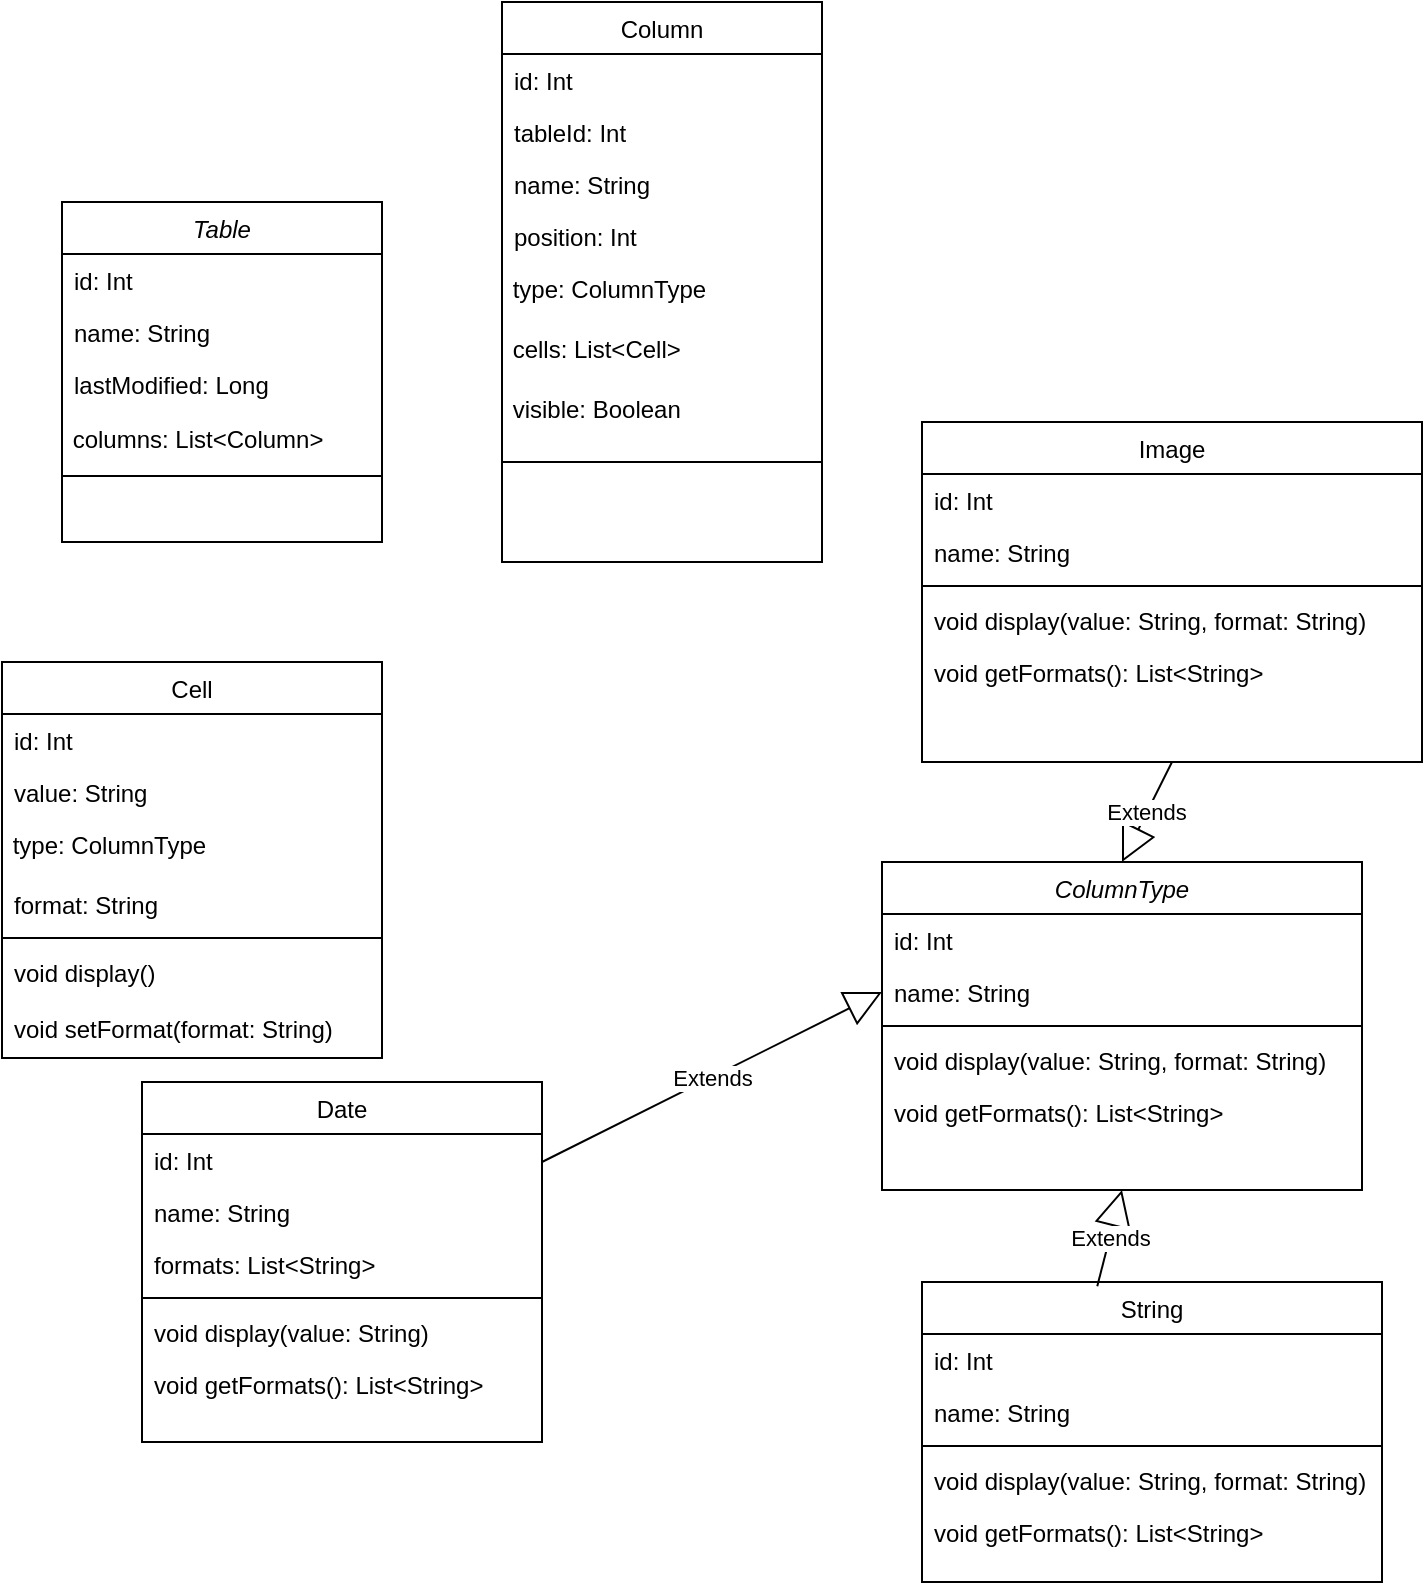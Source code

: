 <mxfile version="24.8.3">
  <diagram id="C5RBs43oDa-KdzZeNtuy" name="Page-1">
    <mxGraphModel dx="1434" dy="772" grid="1" gridSize="10" guides="1" tooltips="1" connect="1" arrows="1" fold="1" page="1" pageScale="1" pageWidth="827" pageHeight="1169" math="0" shadow="0">
      <root>
        <mxCell id="WIyWlLk6GJQsqaUBKTNV-0" />
        <mxCell id="WIyWlLk6GJQsqaUBKTNV-1" parent="WIyWlLk6GJQsqaUBKTNV-0" />
        <mxCell id="zkfFHV4jXpPFQw0GAbJ--0" value="Table" style="swimlane;fontStyle=2;align=center;verticalAlign=top;childLayout=stackLayout;horizontal=1;startSize=26;horizontalStack=0;resizeParent=1;resizeLast=0;collapsible=1;marginBottom=0;rounded=0;shadow=0;strokeWidth=1;" parent="WIyWlLk6GJQsqaUBKTNV-1" vertex="1">
          <mxGeometry x="70" y="110" width="160" height="170" as="geometry">
            <mxRectangle x="230" y="140" width="160" height="26" as="alternateBounds" />
          </mxGeometry>
        </mxCell>
        <mxCell id="zkfFHV4jXpPFQw0GAbJ--3" value="id: Int" style="text;align=left;verticalAlign=top;spacingLeft=4;spacingRight=4;overflow=hidden;rotatable=0;points=[[0,0.5],[1,0.5]];portConstraint=eastwest;rounded=0;shadow=0;html=0;" parent="zkfFHV4jXpPFQw0GAbJ--0" vertex="1">
          <mxGeometry y="26" width="160" height="26" as="geometry" />
        </mxCell>
        <mxCell id="zkfFHV4jXpPFQw0GAbJ--1" value="name: String" style="text;align=left;verticalAlign=top;spacingLeft=4;spacingRight=4;overflow=hidden;rotatable=0;points=[[0,0.5],[1,0.5]];portConstraint=eastwest;" parent="zkfFHV4jXpPFQw0GAbJ--0" vertex="1">
          <mxGeometry y="52" width="160" height="26" as="geometry" />
        </mxCell>
        <mxCell id="zkfFHV4jXpPFQw0GAbJ--2" value="lastModified: Long" style="text;align=left;verticalAlign=top;spacingLeft=4;spacingRight=4;overflow=hidden;rotatable=0;points=[[0,0.5],[1,0.5]];portConstraint=eastwest;rounded=0;shadow=0;html=0;" parent="zkfFHV4jXpPFQw0GAbJ--0" vertex="1">
          <mxGeometry y="78" width="160" height="26" as="geometry" />
        </mxCell>
        <mxCell id="m5RZ7wVdBZy62QuCNw8H-4" value="&amp;nbsp;columns: List&amp;lt;Column&amp;gt;" style="text;strokeColor=none;align=left;fillColor=none;html=1;verticalAlign=middle;whiteSpace=wrap;rounded=0;" vertex="1" parent="zkfFHV4jXpPFQw0GAbJ--0">
          <mxGeometry y="104" width="160" height="30" as="geometry" />
        </mxCell>
        <mxCell id="zkfFHV4jXpPFQw0GAbJ--4" value="" style="line;html=1;strokeWidth=1;align=left;verticalAlign=middle;spacingTop=-1;spacingLeft=3;spacingRight=3;rotatable=0;labelPosition=right;points=[];portConstraint=eastwest;" parent="zkfFHV4jXpPFQw0GAbJ--0" vertex="1">
          <mxGeometry y="134" width="160" height="6" as="geometry" />
        </mxCell>
        <mxCell id="zkfFHV4jXpPFQw0GAbJ--6" value="Cell" style="swimlane;fontStyle=0;align=center;verticalAlign=top;childLayout=stackLayout;horizontal=1;startSize=26;horizontalStack=0;resizeParent=1;resizeLast=0;collapsible=1;marginBottom=0;rounded=0;shadow=0;strokeWidth=1;" parent="WIyWlLk6GJQsqaUBKTNV-1" vertex="1">
          <mxGeometry x="40" y="340" width="190" height="198" as="geometry">
            <mxRectangle x="130" y="380" width="160" height="26" as="alternateBounds" />
          </mxGeometry>
        </mxCell>
        <mxCell id="zkfFHV4jXpPFQw0GAbJ--7" value="id: Int" style="text;align=left;verticalAlign=top;spacingLeft=4;spacingRight=4;overflow=hidden;rotatable=0;points=[[0,0.5],[1,0.5]];portConstraint=eastwest;" parent="zkfFHV4jXpPFQw0GAbJ--6" vertex="1">
          <mxGeometry y="26" width="190" height="26" as="geometry" />
        </mxCell>
        <mxCell id="zkfFHV4jXpPFQw0GAbJ--8" value="value: String" style="text;align=left;verticalAlign=top;spacingLeft=4;spacingRight=4;overflow=hidden;rotatable=0;points=[[0,0.5],[1,0.5]];portConstraint=eastwest;rounded=0;shadow=0;html=0;" parent="zkfFHV4jXpPFQw0GAbJ--6" vertex="1">
          <mxGeometry y="52" width="190" height="26" as="geometry" />
        </mxCell>
        <mxCell id="m5RZ7wVdBZy62QuCNw8H-49" value="&amp;nbsp;type: ColumnType" style="text;strokeColor=none;align=left;fillColor=none;html=1;verticalAlign=top;whiteSpace=wrap;rounded=0;spacingRight=4;" vertex="1" parent="zkfFHV4jXpPFQw0GAbJ--6">
          <mxGeometry y="78" width="190" height="30" as="geometry" />
        </mxCell>
        <mxCell id="m5RZ7wVdBZy62QuCNw8H-14" value="format: String" style="text;align=left;verticalAlign=top;spacingLeft=4;spacingRight=4;overflow=hidden;rotatable=0;points=[[0,0.5],[1,0.5]];portConstraint=eastwest;rounded=0;shadow=0;html=0;" vertex="1" parent="zkfFHV4jXpPFQw0GAbJ--6">
          <mxGeometry y="108" width="190" height="26" as="geometry" />
        </mxCell>
        <mxCell id="zkfFHV4jXpPFQw0GAbJ--9" value="" style="line;html=1;strokeWidth=1;align=left;verticalAlign=middle;spacingTop=-1;spacingLeft=3;spacingRight=3;rotatable=0;labelPosition=right;points=[];portConstraint=eastwest;" parent="zkfFHV4jXpPFQw0GAbJ--6" vertex="1">
          <mxGeometry y="134" width="190" height="8" as="geometry" />
        </mxCell>
        <mxCell id="m5RZ7wVdBZy62QuCNw8H-7" value="void display()" style="text;align=left;verticalAlign=top;spacingLeft=4;spacingRight=4;overflow=hidden;rotatable=0;points=[[0,0.5],[1,0.5]];portConstraint=eastwest;rounded=0;shadow=0;html=0;" vertex="1" parent="zkfFHV4jXpPFQw0GAbJ--6">
          <mxGeometry y="142" width="190" height="28" as="geometry" />
        </mxCell>
        <mxCell id="m5RZ7wVdBZy62QuCNw8H-15" value="void setFormat(format: String)" style="text;align=left;verticalAlign=top;spacingLeft=4;spacingRight=4;overflow=hidden;rotatable=0;points=[[0,0.5],[1,0.5]];portConstraint=eastwest;rounded=0;shadow=0;html=0;" vertex="1" parent="zkfFHV4jXpPFQw0GAbJ--6">
          <mxGeometry y="170" width="190" height="28" as="geometry" />
        </mxCell>
        <mxCell id="zkfFHV4jXpPFQw0GAbJ--17" value="Column" style="swimlane;fontStyle=0;align=center;verticalAlign=top;childLayout=stackLayout;horizontal=1;startSize=26;horizontalStack=0;resizeParent=1;resizeLast=0;collapsible=1;marginBottom=0;rounded=0;shadow=0;strokeWidth=1;" parent="WIyWlLk6GJQsqaUBKTNV-1" vertex="1">
          <mxGeometry x="290" y="10" width="160" height="280" as="geometry">
            <mxRectangle x="550" y="140" width="160" height="26" as="alternateBounds" />
          </mxGeometry>
        </mxCell>
        <mxCell id="zkfFHV4jXpPFQw0GAbJ--18" value="id: Int" style="text;align=left;verticalAlign=top;spacingLeft=4;spacingRight=4;overflow=hidden;rotatable=0;points=[[0,0.5],[1,0.5]];portConstraint=eastwest;" parent="zkfFHV4jXpPFQw0GAbJ--17" vertex="1">
          <mxGeometry y="26" width="160" height="26" as="geometry" />
        </mxCell>
        <mxCell id="zkfFHV4jXpPFQw0GAbJ--19" value="tableId: Int" style="text;align=left;verticalAlign=top;spacingLeft=4;spacingRight=4;overflow=hidden;rotatable=0;points=[[0,0.5],[1,0.5]];portConstraint=eastwest;rounded=0;shadow=0;html=0;" parent="zkfFHV4jXpPFQw0GAbJ--17" vertex="1">
          <mxGeometry y="52" width="160" height="26" as="geometry" />
        </mxCell>
        <mxCell id="zkfFHV4jXpPFQw0GAbJ--20" value="name: String" style="text;align=left;verticalAlign=top;spacingLeft=4;spacingRight=4;overflow=hidden;rotatable=0;points=[[0,0.5],[1,0.5]];portConstraint=eastwest;rounded=0;shadow=0;html=0;" parent="zkfFHV4jXpPFQw0GAbJ--17" vertex="1">
          <mxGeometry y="78" width="160" height="26" as="geometry" />
        </mxCell>
        <mxCell id="zkfFHV4jXpPFQw0GAbJ--21" value="position: Int" style="text;align=left;verticalAlign=top;spacingLeft=4;spacingRight=4;overflow=hidden;rotatable=0;points=[[0,0.5],[1,0.5]];portConstraint=eastwest;rounded=0;shadow=0;html=0;" parent="zkfFHV4jXpPFQw0GAbJ--17" vertex="1">
          <mxGeometry y="104" width="160" height="26" as="geometry" />
        </mxCell>
        <mxCell id="m5RZ7wVdBZy62QuCNw8H-2" value="&amp;nbsp;type: ColumnType" style="text;strokeColor=none;align=left;fillColor=none;html=1;verticalAlign=top;whiteSpace=wrap;rounded=0;spacingRight=4;" vertex="1" parent="zkfFHV4jXpPFQw0GAbJ--17">
          <mxGeometry y="130" width="160" height="30" as="geometry" />
        </mxCell>
        <mxCell id="m5RZ7wVdBZy62QuCNw8H-6" value="&amp;nbsp;cells: List&amp;lt;Cell&amp;gt;" style="text;strokeColor=none;align=left;fillColor=none;html=1;verticalAlign=top;whiteSpace=wrap;rounded=0;spacingRight=4;" vertex="1" parent="zkfFHV4jXpPFQw0GAbJ--17">
          <mxGeometry y="160" width="160" height="30" as="geometry" />
        </mxCell>
        <mxCell id="m5RZ7wVdBZy62QuCNw8H-44" value="&amp;nbsp;visible: Boolean" style="text;strokeColor=none;align=left;fillColor=none;html=1;verticalAlign=top;whiteSpace=wrap;rounded=0;spacingRight=4;" vertex="1" parent="zkfFHV4jXpPFQw0GAbJ--17">
          <mxGeometry y="190" width="160" height="30" as="geometry" />
        </mxCell>
        <mxCell id="zkfFHV4jXpPFQw0GAbJ--23" value="" style="line;html=1;strokeWidth=1;align=left;verticalAlign=middle;spacingTop=-1;spacingLeft=3;spacingRight=3;rotatable=0;labelPosition=right;points=[];portConstraint=eastwest;" parent="zkfFHV4jXpPFQw0GAbJ--17" vertex="1">
          <mxGeometry y="220" width="160" height="20" as="geometry" />
        </mxCell>
        <mxCell id="m5RZ7wVdBZy62QuCNw8H-8" value="ColumnType" style="swimlane;fontStyle=2;align=center;verticalAlign=top;childLayout=stackLayout;horizontal=1;startSize=26;horizontalStack=0;resizeParent=1;resizeLast=0;collapsible=1;marginBottom=0;rounded=0;shadow=0;strokeWidth=1;" vertex="1" parent="WIyWlLk6GJQsqaUBKTNV-1">
          <mxGeometry x="480" y="440" width="240" height="164" as="geometry">
            <mxRectangle x="130" y="380" width="160" height="26" as="alternateBounds" />
          </mxGeometry>
        </mxCell>
        <mxCell id="m5RZ7wVdBZy62QuCNw8H-9" value="id: Int" style="text;align=left;verticalAlign=top;spacingLeft=4;spacingRight=4;overflow=hidden;rotatable=0;points=[[0,0.5],[1,0.5]];portConstraint=eastwest;" vertex="1" parent="m5RZ7wVdBZy62QuCNw8H-8">
          <mxGeometry y="26" width="240" height="26" as="geometry" />
        </mxCell>
        <mxCell id="m5RZ7wVdBZy62QuCNw8H-10" value="name: String" style="text;align=left;verticalAlign=top;spacingLeft=4;spacingRight=4;overflow=hidden;rotatable=0;points=[[0,0.5],[1,0.5]];portConstraint=eastwest;rounded=0;shadow=0;html=0;" vertex="1" parent="m5RZ7wVdBZy62QuCNw8H-8">
          <mxGeometry y="52" width="240" height="26" as="geometry" />
        </mxCell>
        <mxCell id="m5RZ7wVdBZy62QuCNw8H-11" value="" style="line;html=1;strokeWidth=1;align=left;verticalAlign=middle;spacingTop=-1;spacingLeft=3;spacingRight=3;rotatable=0;labelPosition=right;points=[];portConstraint=eastwest;" vertex="1" parent="m5RZ7wVdBZy62QuCNw8H-8">
          <mxGeometry y="78" width="240" height="8" as="geometry" />
        </mxCell>
        <mxCell id="m5RZ7wVdBZy62QuCNw8H-12" value="void display(value: String, format: String)" style="text;align=left;verticalAlign=top;spacingLeft=4;spacingRight=4;overflow=hidden;rotatable=0;points=[[0,0.5],[1,0.5]];portConstraint=eastwest;rounded=0;shadow=0;html=0;" vertex="1" parent="m5RZ7wVdBZy62QuCNw8H-8">
          <mxGeometry y="86" width="240" height="26" as="geometry" />
        </mxCell>
        <mxCell id="m5RZ7wVdBZy62QuCNw8H-45" value="void getFormats(): List&lt;String&gt;" style="text;align=left;verticalAlign=top;spacingLeft=4;spacingRight=4;overflow=hidden;rotatable=0;points=[[0,0.5],[1,0.5]];portConstraint=eastwest;rounded=0;shadow=0;html=0;" vertex="1" parent="m5RZ7wVdBZy62QuCNw8H-8">
          <mxGeometry y="112" width="240" height="26" as="geometry" />
        </mxCell>
        <mxCell id="m5RZ7wVdBZy62QuCNw8H-16" value="Date" style="swimlane;fontStyle=0;align=center;verticalAlign=top;childLayout=stackLayout;horizontal=1;startSize=26;horizontalStack=0;resizeParent=1;resizeLast=0;collapsible=1;marginBottom=0;rounded=0;shadow=0;strokeWidth=1;" vertex="1" parent="WIyWlLk6GJQsqaUBKTNV-1">
          <mxGeometry x="110" y="550" width="200" height="180" as="geometry">
            <mxRectangle x="130" y="380" width="160" height="26" as="alternateBounds" />
          </mxGeometry>
        </mxCell>
        <mxCell id="m5RZ7wVdBZy62QuCNw8H-17" value="id: Int" style="text;align=left;verticalAlign=top;spacingLeft=4;spacingRight=4;overflow=hidden;rotatable=0;points=[[0,0.5],[1,0.5]];portConstraint=eastwest;" vertex="1" parent="m5RZ7wVdBZy62QuCNw8H-16">
          <mxGeometry y="26" width="200" height="26" as="geometry" />
        </mxCell>
        <mxCell id="m5RZ7wVdBZy62QuCNw8H-18" value="name: String" style="text;align=left;verticalAlign=top;spacingLeft=4;spacingRight=4;overflow=hidden;rotatable=0;points=[[0,0.5],[1,0.5]];portConstraint=eastwest;rounded=0;shadow=0;html=0;" vertex="1" parent="m5RZ7wVdBZy62QuCNw8H-16">
          <mxGeometry y="52" width="200" height="26" as="geometry" />
        </mxCell>
        <mxCell id="m5RZ7wVdBZy62QuCNw8H-19" value="formats: List&lt;String&gt;" style="text;align=left;verticalAlign=top;spacingLeft=4;spacingRight=4;overflow=hidden;rotatable=0;points=[[0,0.5],[1,0.5]];portConstraint=eastwest;rounded=0;shadow=0;html=0;" vertex="1" parent="m5RZ7wVdBZy62QuCNw8H-16">
          <mxGeometry y="78" width="200" height="26" as="geometry" />
        </mxCell>
        <mxCell id="m5RZ7wVdBZy62QuCNw8H-20" value="" style="line;html=1;strokeWidth=1;align=left;verticalAlign=middle;spacingTop=-1;spacingLeft=3;spacingRight=3;rotatable=0;labelPosition=right;points=[];portConstraint=eastwest;" vertex="1" parent="m5RZ7wVdBZy62QuCNw8H-16">
          <mxGeometry y="104" width="200" height="8" as="geometry" />
        </mxCell>
        <mxCell id="m5RZ7wVdBZy62QuCNw8H-21" value="void display(value: String)" style="text;align=left;verticalAlign=top;spacingLeft=4;spacingRight=4;overflow=hidden;rotatable=0;points=[[0,0.5],[1,0.5]];portConstraint=eastwest;rounded=0;shadow=0;html=0;" vertex="1" parent="m5RZ7wVdBZy62QuCNw8H-16">
          <mxGeometry y="112" width="200" height="26" as="geometry" />
        </mxCell>
        <mxCell id="m5RZ7wVdBZy62QuCNw8H-46" value="void getFormats(): List&lt;String&gt;" style="text;align=left;verticalAlign=top;spacingLeft=4;spacingRight=4;overflow=hidden;rotatable=0;points=[[0,0.5],[1,0.5]];portConstraint=eastwest;rounded=0;shadow=0;html=0;" vertex="1" parent="m5RZ7wVdBZy62QuCNw8H-16">
          <mxGeometry y="138" width="200" height="26" as="geometry" />
        </mxCell>
        <mxCell id="m5RZ7wVdBZy62QuCNw8H-22" value="Extends" style="endArrow=block;endSize=16;endFill=0;html=1;rounded=0;entryX=0;entryY=0.5;entryDx=0;entryDy=0;" edge="1" parent="WIyWlLk6GJQsqaUBKTNV-1" source="m5RZ7wVdBZy62QuCNw8H-16" target="m5RZ7wVdBZy62QuCNw8H-10">
          <mxGeometry width="160" relative="1" as="geometry">
            <mxPoint x="300" y="510" as="sourcePoint" />
            <mxPoint x="550" y="550" as="targetPoint" />
          </mxGeometry>
        </mxCell>
        <mxCell id="m5RZ7wVdBZy62QuCNw8H-23" value="String" style="swimlane;fontStyle=0;align=center;verticalAlign=top;childLayout=stackLayout;horizontal=1;startSize=26;horizontalStack=0;resizeParent=1;resizeLast=0;collapsible=1;marginBottom=0;rounded=0;shadow=0;strokeWidth=1;" vertex="1" parent="WIyWlLk6GJQsqaUBKTNV-1">
          <mxGeometry x="500" y="650" width="230" height="150" as="geometry">
            <mxRectangle x="130" y="380" width="160" height="26" as="alternateBounds" />
          </mxGeometry>
        </mxCell>
        <mxCell id="m5RZ7wVdBZy62QuCNw8H-24" value="id: Int" style="text;align=left;verticalAlign=top;spacingLeft=4;spacingRight=4;overflow=hidden;rotatable=0;points=[[0,0.5],[1,0.5]];portConstraint=eastwest;" vertex="1" parent="m5RZ7wVdBZy62QuCNw8H-23">
          <mxGeometry y="26" width="230" height="26" as="geometry" />
        </mxCell>
        <mxCell id="m5RZ7wVdBZy62QuCNw8H-25" value="name: String" style="text;align=left;verticalAlign=top;spacingLeft=4;spacingRight=4;overflow=hidden;rotatable=0;points=[[0,0.5],[1,0.5]];portConstraint=eastwest;rounded=0;shadow=0;html=0;" vertex="1" parent="m5RZ7wVdBZy62QuCNw8H-23">
          <mxGeometry y="52" width="230" height="26" as="geometry" />
        </mxCell>
        <mxCell id="m5RZ7wVdBZy62QuCNw8H-27" value="" style="line;html=1;strokeWidth=1;align=left;verticalAlign=middle;spacingTop=-1;spacingLeft=3;spacingRight=3;rotatable=0;labelPosition=right;points=[];portConstraint=eastwest;" vertex="1" parent="m5RZ7wVdBZy62QuCNw8H-23">
          <mxGeometry y="78" width="230" height="8" as="geometry" />
        </mxCell>
        <mxCell id="m5RZ7wVdBZy62QuCNw8H-28" value="void display(value: String, format: String)" style="text;align=left;verticalAlign=top;spacingLeft=4;spacingRight=4;overflow=hidden;rotatable=0;points=[[0,0.5],[1,0.5]];portConstraint=eastwest;rounded=0;shadow=0;html=0;" vertex="1" parent="m5RZ7wVdBZy62QuCNw8H-23">
          <mxGeometry y="86" width="230" height="26" as="geometry" />
        </mxCell>
        <mxCell id="m5RZ7wVdBZy62QuCNw8H-48" value="void getFormats(): List&lt;String&gt;" style="text;align=left;verticalAlign=top;spacingLeft=4;spacingRight=4;overflow=hidden;rotatable=0;points=[[0,0.5],[1,0.5]];portConstraint=eastwest;rounded=0;shadow=0;html=0;" vertex="1" parent="m5RZ7wVdBZy62QuCNw8H-23">
          <mxGeometry y="112" width="230" height="26" as="geometry" />
        </mxCell>
        <mxCell id="m5RZ7wVdBZy62QuCNw8H-29" value="Extends" style="endArrow=block;endSize=16;endFill=0;html=1;rounded=0;exitX=0.381;exitY=0.014;exitDx=0;exitDy=0;exitPerimeter=0;entryX=0.5;entryY=1;entryDx=0;entryDy=0;" edge="1" parent="WIyWlLk6GJQsqaUBKTNV-1" source="m5RZ7wVdBZy62QuCNw8H-23" target="m5RZ7wVdBZy62QuCNw8H-8">
          <mxGeometry width="160" relative="1" as="geometry">
            <mxPoint x="300" y="510" as="sourcePoint" />
            <mxPoint x="460" y="510" as="targetPoint" />
          </mxGeometry>
        </mxCell>
        <mxCell id="m5RZ7wVdBZy62QuCNw8H-30" value="Image" style="swimlane;fontStyle=0;align=center;verticalAlign=top;childLayout=stackLayout;horizontal=1;startSize=26;horizontalStack=0;resizeParent=1;resizeLast=0;collapsible=1;marginBottom=0;rounded=0;shadow=0;strokeWidth=1;" vertex="1" parent="WIyWlLk6GJQsqaUBKTNV-1">
          <mxGeometry x="500" y="220" width="250" height="170" as="geometry">
            <mxRectangle x="130" y="380" width="160" height="26" as="alternateBounds" />
          </mxGeometry>
        </mxCell>
        <mxCell id="m5RZ7wVdBZy62QuCNw8H-31" value="id: Int" style="text;align=left;verticalAlign=top;spacingLeft=4;spacingRight=4;overflow=hidden;rotatable=0;points=[[0,0.5],[1,0.5]];portConstraint=eastwest;" vertex="1" parent="m5RZ7wVdBZy62QuCNw8H-30">
          <mxGeometry y="26" width="250" height="26" as="geometry" />
        </mxCell>
        <mxCell id="m5RZ7wVdBZy62QuCNw8H-32" value="name: String" style="text;align=left;verticalAlign=top;spacingLeft=4;spacingRight=4;overflow=hidden;rotatable=0;points=[[0,0.5],[1,0.5]];portConstraint=eastwest;rounded=0;shadow=0;html=0;" vertex="1" parent="m5RZ7wVdBZy62QuCNw8H-30">
          <mxGeometry y="52" width="250" height="26" as="geometry" />
        </mxCell>
        <mxCell id="m5RZ7wVdBZy62QuCNw8H-34" value="" style="line;html=1;strokeWidth=1;align=left;verticalAlign=middle;spacingTop=-1;spacingLeft=3;spacingRight=3;rotatable=0;labelPosition=right;points=[];portConstraint=eastwest;" vertex="1" parent="m5RZ7wVdBZy62QuCNw8H-30">
          <mxGeometry y="78" width="250" height="8" as="geometry" />
        </mxCell>
        <mxCell id="m5RZ7wVdBZy62QuCNw8H-35" value="void display(value: String, format: String)" style="text;align=left;verticalAlign=top;spacingLeft=4;spacingRight=4;overflow=hidden;rotatable=0;points=[[0,0.5],[1,0.5]];portConstraint=eastwest;rounded=0;shadow=0;html=0;" vertex="1" parent="m5RZ7wVdBZy62QuCNw8H-30">
          <mxGeometry y="86" width="250" height="26" as="geometry" />
        </mxCell>
        <mxCell id="m5RZ7wVdBZy62QuCNw8H-47" value="void getFormats(): List&lt;String&gt;" style="text;align=left;verticalAlign=top;spacingLeft=4;spacingRight=4;overflow=hidden;rotatable=0;points=[[0,0.5],[1,0.5]];portConstraint=eastwest;rounded=0;shadow=0;html=0;" vertex="1" parent="m5RZ7wVdBZy62QuCNw8H-30">
          <mxGeometry y="112" width="250" height="26" as="geometry" />
        </mxCell>
        <mxCell id="m5RZ7wVdBZy62QuCNw8H-36" value="Extends" style="endArrow=block;endSize=16;endFill=0;html=1;rounded=0;entryX=0.5;entryY=0;entryDx=0;entryDy=0;exitX=0.5;exitY=1;exitDx=0;exitDy=0;" edge="1" parent="WIyWlLk6GJQsqaUBKTNV-1" source="m5RZ7wVdBZy62QuCNw8H-30" target="m5RZ7wVdBZy62QuCNw8H-8">
          <mxGeometry width="160" relative="1" as="geometry">
            <mxPoint x="330" y="400" as="sourcePoint" />
            <mxPoint x="490" y="400" as="targetPoint" />
          </mxGeometry>
        </mxCell>
      </root>
    </mxGraphModel>
  </diagram>
</mxfile>
